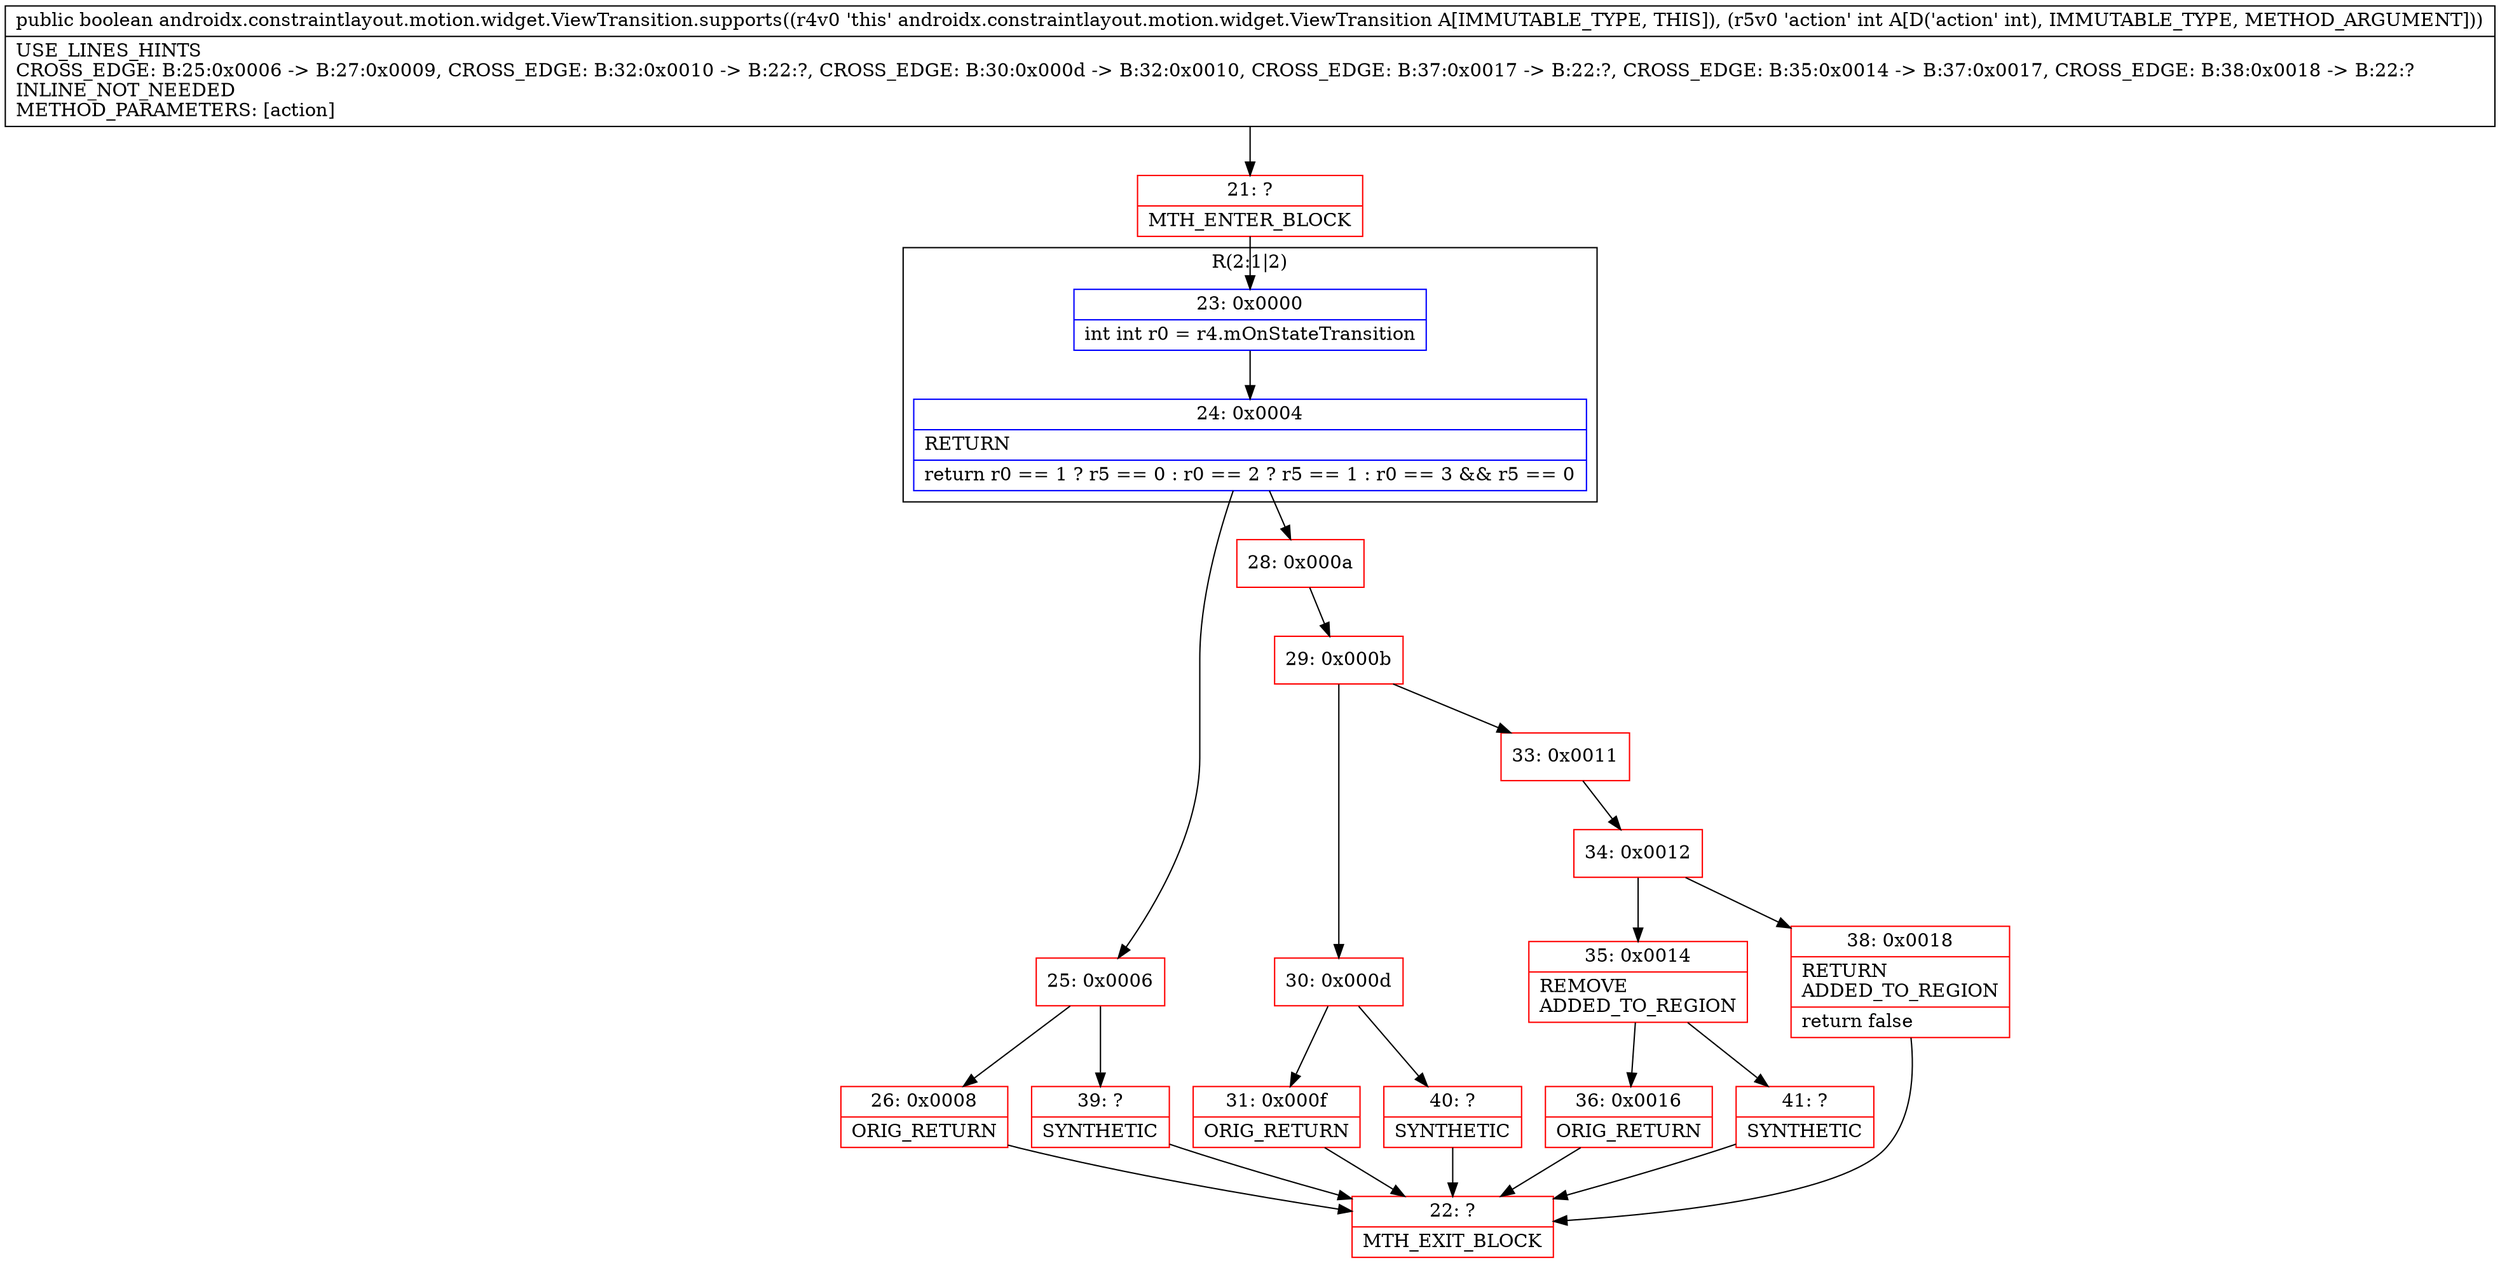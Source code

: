 digraph "CFG forandroidx.constraintlayout.motion.widget.ViewTransition.supports(I)Z" {
subgraph cluster_Region_2065542848 {
label = "R(2:1|2)";
node [shape=record,color=blue];
Node_23 [shape=record,label="{23\:\ 0x0000|int int r0 = r4.mOnStateTransition\l}"];
Node_24 [shape=record,label="{24\:\ 0x0004|RETURN\l|return r0 == 1 ? r5 == 0 : r0 == 2 ? r5 == 1 : r0 == 3 && r5 == 0\l}"];
}
Node_21 [shape=record,color=red,label="{21\:\ ?|MTH_ENTER_BLOCK\l}"];
Node_25 [shape=record,color=red,label="{25\:\ 0x0006}"];
Node_26 [shape=record,color=red,label="{26\:\ 0x0008|ORIG_RETURN\l}"];
Node_22 [shape=record,color=red,label="{22\:\ ?|MTH_EXIT_BLOCK\l}"];
Node_39 [shape=record,color=red,label="{39\:\ ?|SYNTHETIC\l}"];
Node_28 [shape=record,color=red,label="{28\:\ 0x000a}"];
Node_29 [shape=record,color=red,label="{29\:\ 0x000b}"];
Node_30 [shape=record,color=red,label="{30\:\ 0x000d}"];
Node_31 [shape=record,color=red,label="{31\:\ 0x000f|ORIG_RETURN\l}"];
Node_40 [shape=record,color=red,label="{40\:\ ?|SYNTHETIC\l}"];
Node_33 [shape=record,color=red,label="{33\:\ 0x0011}"];
Node_34 [shape=record,color=red,label="{34\:\ 0x0012}"];
Node_35 [shape=record,color=red,label="{35\:\ 0x0014|REMOVE\lADDED_TO_REGION\l}"];
Node_36 [shape=record,color=red,label="{36\:\ 0x0016|ORIG_RETURN\l}"];
Node_41 [shape=record,color=red,label="{41\:\ ?|SYNTHETIC\l}"];
Node_38 [shape=record,color=red,label="{38\:\ 0x0018|RETURN\lADDED_TO_REGION\l|return false\l}"];
MethodNode[shape=record,label="{public boolean androidx.constraintlayout.motion.widget.ViewTransition.supports((r4v0 'this' androidx.constraintlayout.motion.widget.ViewTransition A[IMMUTABLE_TYPE, THIS]), (r5v0 'action' int A[D('action' int), IMMUTABLE_TYPE, METHOD_ARGUMENT]))  | USE_LINES_HINTS\lCROSS_EDGE: B:25:0x0006 \-\> B:27:0x0009, CROSS_EDGE: B:32:0x0010 \-\> B:22:?, CROSS_EDGE: B:30:0x000d \-\> B:32:0x0010, CROSS_EDGE: B:37:0x0017 \-\> B:22:?, CROSS_EDGE: B:35:0x0014 \-\> B:37:0x0017, CROSS_EDGE: B:38:0x0018 \-\> B:22:?\lINLINE_NOT_NEEDED\lMETHOD_PARAMETERS: [action]\l}"];
MethodNode -> Node_21;Node_23 -> Node_24;
Node_24 -> Node_25;
Node_24 -> Node_28;
Node_21 -> Node_23;
Node_25 -> Node_26;
Node_25 -> Node_39;
Node_26 -> Node_22;
Node_39 -> Node_22;
Node_28 -> Node_29;
Node_29 -> Node_30;
Node_29 -> Node_33;
Node_30 -> Node_31;
Node_30 -> Node_40;
Node_31 -> Node_22;
Node_40 -> Node_22;
Node_33 -> Node_34;
Node_34 -> Node_35;
Node_34 -> Node_38;
Node_35 -> Node_36;
Node_35 -> Node_41;
Node_36 -> Node_22;
Node_41 -> Node_22;
Node_38 -> Node_22;
}

